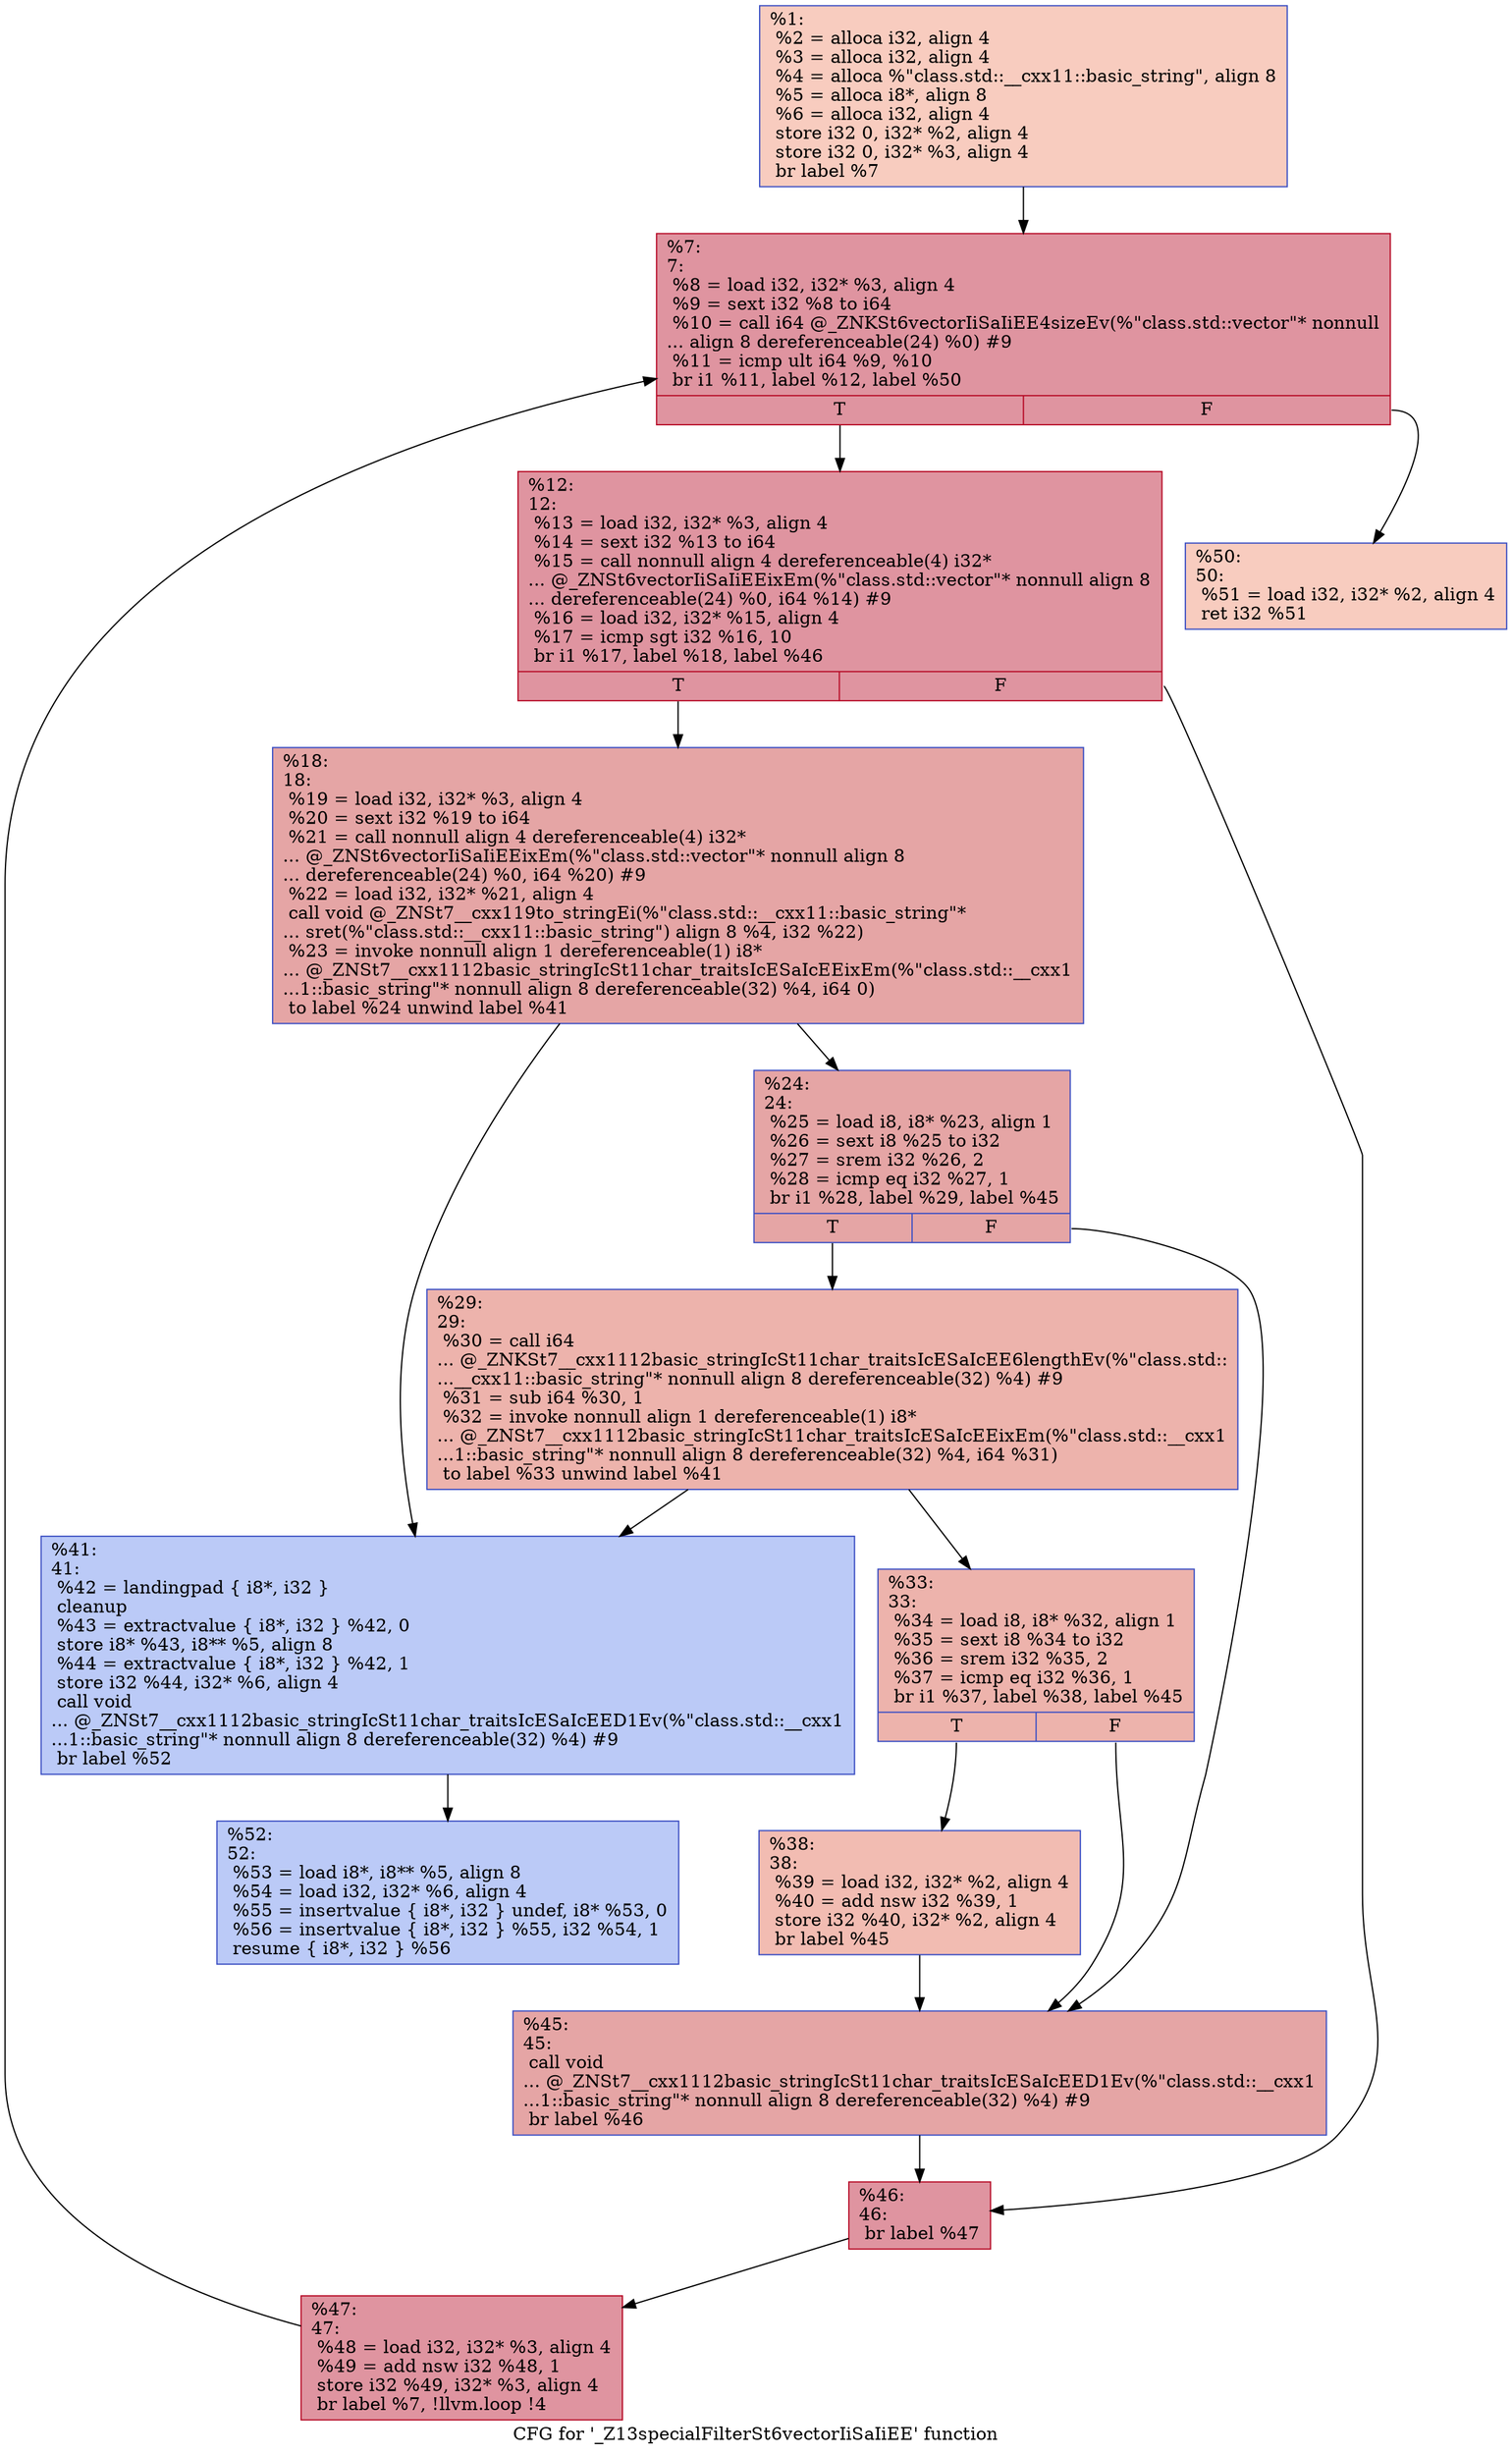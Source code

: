 digraph "CFG for '_Z13specialFilterSt6vectorIiSaIiEE' function" {
	label="CFG for '_Z13specialFilterSt6vectorIiSaIiEE' function";

	Node0x55fa5a1d2f80 [shape=record,color="#3d50c3ff", style=filled, fillcolor="#f08b6e70",label="{%1:\l  %2 = alloca i32, align 4\l  %3 = alloca i32, align 4\l  %4 = alloca %\"class.std::__cxx11::basic_string\", align 8\l  %5 = alloca i8*, align 8\l  %6 = alloca i32, align 4\l  store i32 0, i32* %2, align 4\l  store i32 0, i32* %3, align 4\l  br label %7\l}"];
	Node0x55fa5a1d2f80 -> Node0x55fa5a1d39f0;
	Node0x55fa5a1d39f0 [shape=record,color="#b70d28ff", style=filled, fillcolor="#b70d2870",label="{%7:\l7:                                                \l  %8 = load i32, i32* %3, align 4\l  %9 = sext i32 %8 to i64\l  %10 = call i64 @_ZNKSt6vectorIiSaIiEE4sizeEv(%\"class.std::vector\"* nonnull\l... align 8 dereferenceable(24) %0) #9\l  %11 = icmp ult i64 %9, %10\l  br i1 %11, label %12, label %50\l|{<s0>T|<s1>F}}"];
	Node0x55fa5a1d39f0:s0 -> Node0x55fa5a1d3f20;
	Node0x55fa5a1d39f0:s1 -> Node0x55fa5a1d3f70;
	Node0x55fa5a1d3f20 [shape=record,color="#b70d28ff", style=filled, fillcolor="#b70d2870",label="{%12:\l12:                                               \l  %13 = load i32, i32* %3, align 4\l  %14 = sext i32 %13 to i64\l  %15 = call nonnull align 4 dereferenceable(4) i32*\l... @_ZNSt6vectorIiSaIiEEixEm(%\"class.std::vector\"* nonnull align 8\l... dereferenceable(24) %0, i64 %14) #9\l  %16 = load i32, i32* %15, align 4\l  %17 = icmp sgt i32 %16, 10\l  br i1 %17, label %18, label %46\l|{<s0>T|<s1>F}}"];
	Node0x55fa5a1d3f20:s0 -> Node0x55fa5a1d44f0;
	Node0x55fa5a1d3f20:s1 -> Node0x55fa5a1d4540;
	Node0x55fa5a1d44f0 [shape=record,color="#3d50c3ff", style=filled, fillcolor="#c5333470",label="{%18:\l18:                                               \l  %19 = load i32, i32* %3, align 4\l  %20 = sext i32 %19 to i64\l  %21 = call nonnull align 4 dereferenceable(4) i32*\l... @_ZNSt6vectorIiSaIiEEixEm(%\"class.std::vector\"* nonnull align 8\l... dereferenceable(24) %0, i64 %20) #9\l  %22 = load i32, i32* %21, align 4\l  call void @_ZNSt7__cxx119to_stringEi(%\"class.std::__cxx11::basic_string\"*\l... sret(%\"class.std::__cxx11::basic_string\") align 8 %4, i32 %22)\l  %23 = invoke nonnull align 1 dereferenceable(1) i8*\l... @_ZNSt7__cxx1112basic_stringIcSt11char_traitsIcESaIcEEixEm(%\"class.std::__cxx1\l...1::basic_string\"* nonnull align 8 dereferenceable(32) %4, i64 0)\l          to label %24 unwind label %41\l}"];
	Node0x55fa5a1d44f0 -> Node0x55fa5a1d4c80;
	Node0x55fa5a1d44f0 -> Node0x55fa5a1d4cd0;
	Node0x55fa5a1d4c80 [shape=record,color="#3d50c3ff", style=filled, fillcolor="#c5333470",label="{%24:\l24:                                               \l  %25 = load i8, i8* %23, align 1\l  %26 = sext i8 %25 to i32\l  %27 = srem i32 %26, 2\l  %28 = icmp eq i32 %27, 1\l  br i1 %28, label %29, label %45\l|{<s0>T|<s1>F}}"];
	Node0x55fa5a1d4c80:s0 -> Node0x55fa5a1d4be0;
	Node0x55fa5a1d4c80:s1 -> Node0x55fa5a1d52a0;
	Node0x55fa5a1d4be0 [shape=record,color="#3d50c3ff", style=filled, fillcolor="#d6524470",label="{%29:\l29:                                               \l  %30 = call i64\l... @_ZNKSt7__cxx1112basic_stringIcSt11char_traitsIcESaIcEE6lengthEv(%\"class.std::\l...__cxx11::basic_string\"* nonnull align 8 dereferenceable(32) %4) #9\l  %31 = sub i64 %30, 1\l  %32 = invoke nonnull align 1 dereferenceable(1) i8*\l... @_ZNSt7__cxx1112basic_stringIcSt11char_traitsIcESaIcEEixEm(%\"class.std::__cxx1\l...1::basic_string\"* nonnull align 8 dereferenceable(32) %4, i64 %31)\l          to label %33 unwind label %41\l}"];
	Node0x55fa5a1d4be0 -> Node0x55fa5a1d5750;
	Node0x55fa5a1d4be0 -> Node0x55fa5a1d4cd0;
	Node0x55fa5a1d5750 [shape=record,color="#3d50c3ff", style=filled, fillcolor="#d6524470",label="{%33:\l33:                                               \l  %34 = load i8, i8* %32, align 1\l  %35 = sext i8 %34 to i32\l  %36 = srem i32 %35, 2\l  %37 = icmp eq i32 %36, 1\l  br i1 %37, label %38, label %45\l|{<s0>T|<s1>F}}"];
	Node0x55fa5a1d5750:s0 -> Node0x55fa5a1d53e0;
	Node0x55fa5a1d5750:s1 -> Node0x55fa5a1d52a0;
	Node0x55fa5a1d53e0 [shape=record,color="#3d50c3ff", style=filled, fillcolor="#e1675170",label="{%38:\l38:                                               \l  %39 = load i32, i32* %2, align 4\l  %40 = add nsw i32 %39, 1\l  store i32 %40, i32* %2, align 4\l  br label %45\l}"];
	Node0x55fa5a1d53e0 -> Node0x55fa5a1d52a0;
	Node0x55fa5a1d4cd0 [shape=record,color="#3d50c3ff", style=filled, fillcolor="#6687ed70",label="{%41:\l41:                                               \l  %42 = landingpad \{ i8*, i32 \}\l          cleanup\l  %43 = extractvalue \{ i8*, i32 \} %42, 0\l  store i8* %43, i8** %5, align 8\l  %44 = extractvalue \{ i8*, i32 \} %42, 1\l  store i32 %44, i32* %6, align 4\l  call void\l... @_ZNSt7__cxx1112basic_stringIcSt11char_traitsIcESaIcEED1Ev(%\"class.std::__cxx1\l...1::basic_string\"* nonnull align 8 dereferenceable(32) %4) #9\l  br label %52\l}"];
	Node0x55fa5a1d4cd0 -> Node0x55fa5a1d6470;
	Node0x55fa5a1d52a0 [shape=record,color="#3d50c3ff", style=filled, fillcolor="#c5333470",label="{%45:\l45:                                               \l  call void\l... @_ZNSt7__cxx1112basic_stringIcSt11char_traitsIcESaIcEED1Ev(%\"class.std::__cxx1\l...1::basic_string\"* nonnull align 8 dereferenceable(32) %4) #9\l  br label %46\l}"];
	Node0x55fa5a1d52a0 -> Node0x55fa5a1d4540;
	Node0x55fa5a1d4540 [shape=record,color="#b70d28ff", style=filled, fillcolor="#b70d2870",label="{%46:\l46:                                               \l  br label %47\l}"];
	Node0x55fa5a1d4540 -> Node0x55fa5a1d67b0;
	Node0x55fa5a1d67b0 [shape=record,color="#b70d28ff", style=filled, fillcolor="#b70d2870",label="{%47:\l47:                                               \l  %48 = load i32, i32* %3, align 4\l  %49 = add nsw i32 %48, 1\l  store i32 %49, i32* %3, align 4\l  br label %7, !llvm.loop !4\l}"];
	Node0x55fa5a1d67b0 -> Node0x55fa5a1d39f0;
	Node0x55fa5a1d3f70 [shape=record,color="#3d50c3ff", style=filled, fillcolor="#f08b6e70",label="{%50:\l50:                                               \l  %51 = load i32, i32* %2, align 4\l  ret i32 %51\l}"];
	Node0x55fa5a1d6470 [shape=record,color="#3d50c3ff", style=filled, fillcolor="#6687ed70",label="{%52:\l52:                                               \l  %53 = load i8*, i8** %5, align 8\l  %54 = load i32, i32* %6, align 4\l  %55 = insertvalue \{ i8*, i32 \} undef, i8* %53, 0\l  %56 = insertvalue \{ i8*, i32 \} %55, i32 %54, 1\l  resume \{ i8*, i32 \} %56\l}"];
}
